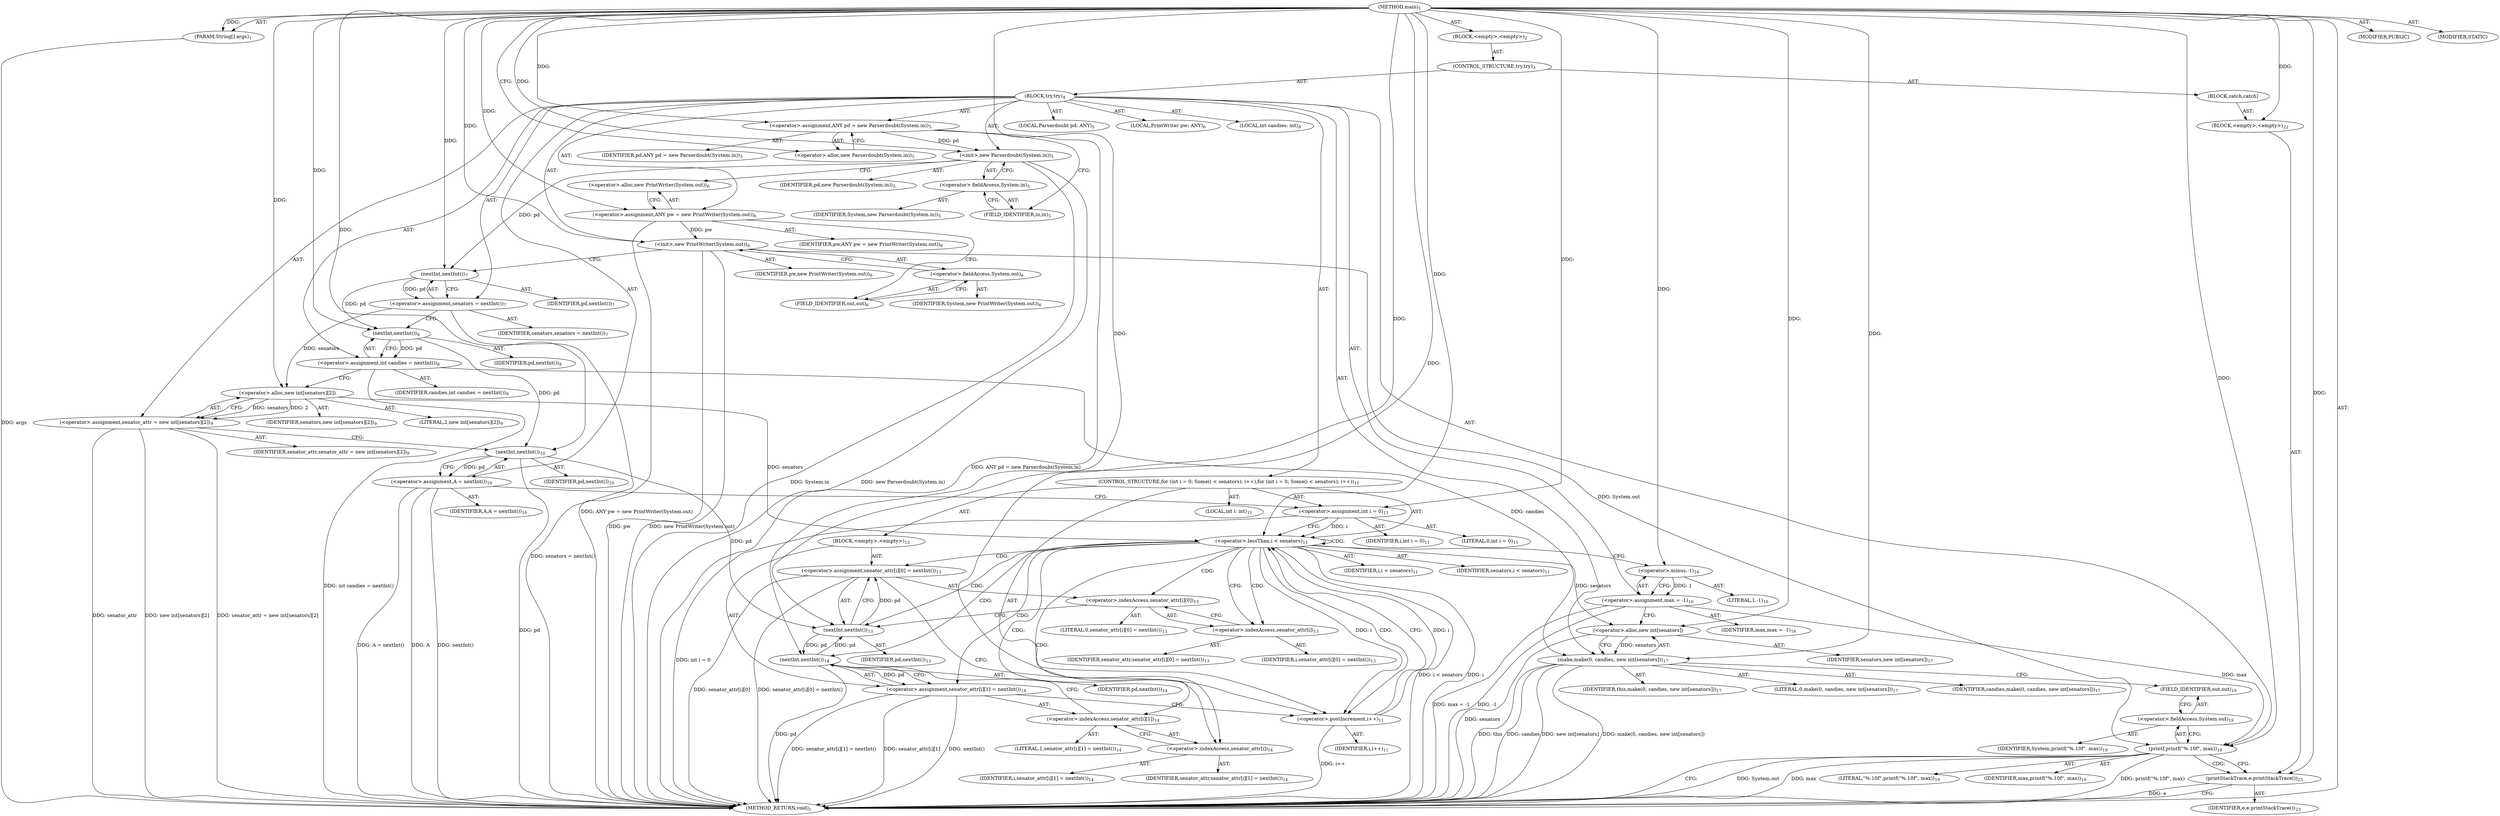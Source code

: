 digraph "main" {  
"21" [label = <(METHOD,main)<SUB>1</SUB>> ]
"22" [label = <(PARAM,String[] args)<SUB>1</SUB>> ]
"23" [label = <(BLOCK,&lt;empty&gt;,&lt;empty&gt;)<SUB>2</SUB>> ]
"24" [label = <(CONTROL_STRUCTURE,try,try)<SUB>3</SUB>> ]
"25" [label = <(BLOCK,try,try)<SUB>4</SUB>> ]
"4" [label = <(LOCAL,Parserdoubt pd: ANY)<SUB>5</SUB>> ]
"26" [label = <(&lt;operator&gt;.assignment,ANY pd = new Parserdoubt(System.in))<SUB>5</SUB>> ]
"27" [label = <(IDENTIFIER,pd,ANY pd = new Parserdoubt(System.in))<SUB>5</SUB>> ]
"28" [label = <(&lt;operator&gt;.alloc,new Parserdoubt(System.in))<SUB>5</SUB>> ]
"29" [label = <(&lt;init&gt;,new Parserdoubt(System.in))<SUB>5</SUB>> ]
"3" [label = <(IDENTIFIER,pd,new Parserdoubt(System.in))<SUB>5</SUB>> ]
"30" [label = <(&lt;operator&gt;.fieldAccess,System.in)<SUB>5</SUB>> ]
"31" [label = <(IDENTIFIER,System,new Parserdoubt(System.in))<SUB>5</SUB>> ]
"32" [label = <(FIELD_IDENTIFIER,in,in)<SUB>5</SUB>> ]
"6" [label = <(LOCAL,PrintWriter pw: ANY)<SUB>6</SUB>> ]
"33" [label = <(&lt;operator&gt;.assignment,ANY pw = new PrintWriter(System.out))<SUB>6</SUB>> ]
"34" [label = <(IDENTIFIER,pw,ANY pw = new PrintWriter(System.out))<SUB>6</SUB>> ]
"35" [label = <(&lt;operator&gt;.alloc,new PrintWriter(System.out))<SUB>6</SUB>> ]
"36" [label = <(&lt;init&gt;,new PrintWriter(System.out))<SUB>6</SUB>> ]
"5" [label = <(IDENTIFIER,pw,new PrintWriter(System.out))<SUB>6</SUB>> ]
"37" [label = <(&lt;operator&gt;.fieldAccess,System.out)<SUB>6</SUB>> ]
"38" [label = <(IDENTIFIER,System,new PrintWriter(System.out))<SUB>6</SUB>> ]
"39" [label = <(FIELD_IDENTIFIER,out,out)<SUB>6</SUB>> ]
"40" [label = <(&lt;operator&gt;.assignment,senators = nextInt())<SUB>7</SUB>> ]
"41" [label = <(IDENTIFIER,senators,senators = nextInt())<SUB>7</SUB>> ]
"42" [label = <(nextInt,nextInt())<SUB>7</SUB>> ]
"43" [label = <(IDENTIFIER,pd,nextInt())<SUB>7</SUB>> ]
"44" [label = <(LOCAL,int candies: int)<SUB>8</SUB>> ]
"45" [label = <(&lt;operator&gt;.assignment,int candies = nextInt())<SUB>8</SUB>> ]
"46" [label = <(IDENTIFIER,candies,int candies = nextInt())<SUB>8</SUB>> ]
"47" [label = <(nextInt,nextInt())<SUB>8</SUB>> ]
"48" [label = <(IDENTIFIER,pd,nextInt())<SUB>8</SUB>> ]
"49" [label = <(&lt;operator&gt;.assignment,senator_attr = new int[senators][2])<SUB>9</SUB>> ]
"50" [label = <(IDENTIFIER,senator_attr,senator_attr = new int[senators][2])<SUB>9</SUB>> ]
"51" [label = <(&lt;operator&gt;.alloc,new int[senators][2])> ]
"52" [label = <(IDENTIFIER,senators,new int[senators][2])<SUB>9</SUB>> ]
"53" [label = <(LITERAL,2,new int[senators][2])<SUB>9</SUB>> ]
"54" [label = <(&lt;operator&gt;.assignment,A = nextInt())<SUB>10</SUB>> ]
"55" [label = <(IDENTIFIER,A,A = nextInt())<SUB>10</SUB>> ]
"56" [label = <(nextInt,nextInt())<SUB>10</SUB>> ]
"57" [label = <(IDENTIFIER,pd,nextInt())<SUB>10</SUB>> ]
"58" [label = <(CONTROL_STRUCTURE,for (int i = 0; Some(i &lt; senators); i++),for (int i = 0; Some(i &lt; senators); i++))<SUB>11</SUB>> ]
"59" [label = <(LOCAL,int i: int)<SUB>11</SUB>> ]
"60" [label = <(&lt;operator&gt;.assignment,int i = 0)<SUB>11</SUB>> ]
"61" [label = <(IDENTIFIER,i,int i = 0)<SUB>11</SUB>> ]
"62" [label = <(LITERAL,0,int i = 0)<SUB>11</SUB>> ]
"63" [label = <(&lt;operator&gt;.lessThan,i &lt; senators)<SUB>11</SUB>> ]
"64" [label = <(IDENTIFIER,i,i &lt; senators)<SUB>11</SUB>> ]
"65" [label = <(IDENTIFIER,senators,i &lt; senators)<SUB>11</SUB>> ]
"66" [label = <(&lt;operator&gt;.postIncrement,i++)<SUB>11</SUB>> ]
"67" [label = <(IDENTIFIER,i,i++)<SUB>11</SUB>> ]
"68" [label = <(BLOCK,&lt;empty&gt;,&lt;empty&gt;)<SUB>12</SUB>> ]
"69" [label = <(&lt;operator&gt;.assignment,senator_attr[i][0] = nextInt())<SUB>13</SUB>> ]
"70" [label = <(&lt;operator&gt;.indexAccess,senator_attr[i][0])<SUB>13</SUB>> ]
"71" [label = <(&lt;operator&gt;.indexAccess,senator_attr[i])<SUB>13</SUB>> ]
"72" [label = <(IDENTIFIER,senator_attr,senator_attr[i][0] = nextInt())<SUB>13</SUB>> ]
"73" [label = <(IDENTIFIER,i,senator_attr[i][0] = nextInt())<SUB>13</SUB>> ]
"74" [label = <(LITERAL,0,senator_attr[i][0] = nextInt())<SUB>13</SUB>> ]
"75" [label = <(nextInt,nextInt())<SUB>13</SUB>> ]
"76" [label = <(IDENTIFIER,pd,nextInt())<SUB>13</SUB>> ]
"77" [label = <(&lt;operator&gt;.assignment,senator_attr[i][1] = nextInt())<SUB>14</SUB>> ]
"78" [label = <(&lt;operator&gt;.indexAccess,senator_attr[i][1])<SUB>14</SUB>> ]
"79" [label = <(&lt;operator&gt;.indexAccess,senator_attr[i])<SUB>14</SUB>> ]
"80" [label = <(IDENTIFIER,senator_attr,senator_attr[i][1] = nextInt())<SUB>14</SUB>> ]
"81" [label = <(IDENTIFIER,i,senator_attr[i][1] = nextInt())<SUB>14</SUB>> ]
"82" [label = <(LITERAL,1,senator_attr[i][1] = nextInt())<SUB>14</SUB>> ]
"83" [label = <(nextInt,nextInt())<SUB>14</SUB>> ]
"84" [label = <(IDENTIFIER,pd,nextInt())<SUB>14</SUB>> ]
"85" [label = <(&lt;operator&gt;.assignment,max = -1)<SUB>16</SUB>> ]
"86" [label = <(IDENTIFIER,max,max = -1)<SUB>16</SUB>> ]
"87" [label = <(&lt;operator&gt;.minus,-1)<SUB>16</SUB>> ]
"88" [label = <(LITERAL,1,-1)<SUB>16</SUB>> ]
"89" [label = <(make,make(0, candies, new int[senators]))<SUB>17</SUB>> ]
"90" [label = <(IDENTIFIER,this,make(0, candies, new int[senators]))<SUB>17</SUB>> ]
"91" [label = <(LITERAL,0,make(0, candies, new int[senators]))<SUB>17</SUB>> ]
"92" [label = <(IDENTIFIER,candies,make(0, candies, new int[senators]))<SUB>17</SUB>> ]
"93" [label = <(&lt;operator&gt;.alloc,new int[senators])> ]
"94" [label = <(IDENTIFIER,senators,new int[senators])<SUB>17</SUB>> ]
"95" [label = <(printf,printf(&quot;%.10f&quot;, max))<SUB>19</SUB>> ]
"96" [label = <(&lt;operator&gt;.fieldAccess,System.out)<SUB>19</SUB>> ]
"97" [label = <(IDENTIFIER,System,printf(&quot;%.10f&quot;, max))<SUB>19</SUB>> ]
"98" [label = <(FIELD_IDENTIFIER,out,out)<SUB>19</SUB>> ]
"99" [label = <(LITERAL,&quot;%.10f&quot;,printf(&quot;%.10f&quot;, max))<SUB>19</SUB>> ]
"100" [label = <(IDENTIFIER,max,printf(&quot;%.10f&quot;, max))<SUB>19</SUB>> ]
"101" [label = <(BLOCK,catch,catch)> ]
"102" [label = <(BLOCK,&lt;empty&gt;,&lt;empty&gt;)<SUB>22</SUB>> ]
"103" [label = <(printStackTrace,e.printStackTrace())<SUB>23</SUB>> ]
"104" [label = <(IDENTIFIER,e,e.printStackTrace())<SUB>23</SUB>> ]
"105" [label = <(MODIFIER,PUBLIC)> ]
"106" [label = <(MODIFIER,STATIC)> ]
"107" [label = <(METHOD_RETURN,void)<SUB>1</SUB>> ]
  "21" -> "22"  [ label = "AST: "] 
  "21" -> "23"  [ label = "AST: "] 
  "21" -> "105"  [ label = "AST: "] 
  "21" -> "106"  [ label = "AST: "] 
  "21" -> "107"  [ label = "AST: "] 
  "23" -> "24"  [ label = "AST: "] 
  "24" -> "25"  [ label = "AST: "] 
  "24" -> "101"  [ label = "AST: "] 
  "25" -> "4"  [ label = "AST: "] 
  "25" -> "26"  [ label = "AST: "] 
  "25" -> "29"  [ label = "AST: "] 
  "25" -> "6"  [ label = "AST: "] 
  "25" -> "33"  [ label = "AST: "] 
  "25" -> "36"  [ label = "AST: "] 
  "25" -> "40"  [ label = "AST: "] 
  "25" -> "44"  [ label = "AST: "] 
  "25" -> "45"  [ label = "AST: "] 
  "25" -> "49"  [ label = "AST: "] 
  "25" -> "54"  [ label = "AST: "] 
  "25" -> "58"  [ label = "AST: "] 
  "25" -> "85"  [ label = "AST: "] 
  "25" -> "89"  [ label = "AST: "] 
  "25" -> "95"  [ label = "AST: "] 
  "26" -> "27"  [ label = "AST: "] 
  "26" -> "28"  [ label = "AST: "] 
  "29" -> "3"  [ label = "AST: "] 
  "29" -> "30"  [ label = "AST: "] 
  "30" -> "31"  [ label = "AST: "] 
  "30" -> "32"  [ label = "AST: "] 
  "33" -> "34"  [ label = "AST: "] 
  "33" -> "35"  [ label = "AST: "] 
  "36" -> "5"  [ label = "AST: "] 
  "36" -> "37"  [ label = "AST: "] 
  "37" -> "38"  [ label = "AST: "] 
  "37" -> "39"  [ label = "AST: "] 
  "40" -> "41"  [ label = "AST: "] 
  "40" -> "42"  [ label = "AST: "] 
  "42" -> "43"  [ label = "AST: "] 
  "45" -> "46"  [ label = "AST: "] 
  "45" -> "47"  [ label = "AST: "] 
  "47" -> "48"  [ label = "AST: "] 
  "49" -> "50"  [ label = "AST: "] 
  "49" -> "51"  [ label = "AST: "] 
  "51" -> "52"  [ label = "AST: "] 
  "51" -> "53"  [ label = "AST: "] 
  "54" -> "55"  [ label = "AST: "] 
  "54" -> "56"  [ label = "AST: "] 
  "56" -> "57"  [ label = "AST: "] 
  "58" -> "59"  [ label = "AST: "] 
  "58" -> "60"  [ label = "AST: "] 
  "58" -> "63"  [ label = "AST: "] 
  "58" -> "66"  [ label = "AST: "] 
  "58" -> "68"  [ label = "AST: "] 
  "60" -> "61"  [ label = "AST: "] 
  "60" -> "62"  [ label = "AST: "] 
  "63" -> "64"  [ label = "AST: "] 
  "63" -> "65"  [ label = "AST: "] 
  "66" -> "67"  [ label = "AST: "] 
  "68" -> "69"  [ label = "AST: "] 
  "68" -> "77"  [ label = "AST: "] 
  "69" -> "70"  [ label = "AST: "] 
  "69" -> "75"  [ label = "AST: "] 
  "70" -> "71"  [ label = "AST: "] 
  "70" -> "74"  [ label = "AST: "] 
  "71" -> "72"  [ label = "AST: "] 
  "71" -> "73"  [ label = "AST: "] 
  "75" -> "76"  [ label = "AST: "] 
  "77" -> "78"  [ label = "AST: "] 
  "77" -> "83"  [ label = "AST: "] 
  "78" -> "79"  [ label = "AST: "] 
  "78" -> "82"  [ label = "AST: "] 
  "79" -> "80"  [ label = "AST: "] 
  "79" -> "81"  [ label = "AST: "] 
  "83" -> "84"  [ label = "AST: "] 
  "85" -> "86"  [ label = "AST: "] 
  "85" -> "87"  [ label = "AST: "] 
  "87" -> "88"  [ label = "AST: "] 
  "89" -> "90"  [ label = "AST: "] 
  "89" -> "91"  [ label = "AST: "] 
  "89" -> "92"  [ label = "AST: "] 
  "89" -> "93"  [ label = "AST: "] 
  "93" -> "94"  [ label = "AST: "] 
  "95" -> "96"  [ label = "AST: "] 
  "95" -> "99"  [ label = "AST: "] 
  "95" -> "100"  [ label = "AST: "] 
  "96" -> "97"  [ label = "AST: "] 
  "96" -> "98"  [ label = "AST: "] 
  "101" -> "102"  [ label = "AST: "] 
  "102" -> "103"  [ label = "AST: "] 
  "103" -> "104"  [ label = "AST: "] 
  "26" -> "32"  [ label = "CFG: "] 
  "29" -> "35"  [ label = "CFG: "] 
  "33" -> "39"  [ label = "CFG: "] 
  "36" -> "42"  [ label = "CFG: "] 
  "40" -> "47"  [ label = "CFG: "] 
  "45" -> "51"  [ label = "CFG: "] 
  "49" -> "56"  [ label = "CFG: "] 
  "54" -> "60"  [ label = "CFG: "] 
  "85" -> "93"  [ label = "CFG: "] 
  "89" -> "98"  [ label = "CFG: "] 
  "95" -> "107"  [ label = "CFG: "] 
  "95" -> "103"  [ label = "CFG: "] 
  "28" -> "26"  [ label = "CFG: "] 
  "30" -> "29"  [ label = "CFG: "] 
  "35" -> "33"  [ label = "CFG: "] 
  "37" -> "36"  [ label = "CFG: "] 
  "42" -> "40"  [ label = "CFG: "] 
  "47" -> "45"  [ label = "CFG: "] 
  "51" -> "49"  [ label = "CFG: "] 
  "56" -> "54"  [ label = "CFG: "] 
  "60" -> "63"  [ label = "CFG: "] 
  "63" -> "71"  [ label = "CFG: "] 
  "63" -> "87"  [ label = "CFG: "] 
  "66" -> "63"  [ label = "CFG: "] 
  "87" -> "85"  [ label = "CFG: "] 
  "93" -> "89"  [ label = "CFG: "] 
  "96" -> "95"  [ label = "CFG: "] 
  "103" -> "107"  [ label = "CFG: "] 
  "32" -> "30"  [ label = "CFG: "] 
  "39" -> "37"  [ label = "CFG: "] 
  "69" -> "79"  [ label = "CFG: "] 
  "77" -> "66"  [ label = "CFG: "] 
  "98" -> "96"  [ label = "CFG: "] 
  "70" -> "75"  [ label = "CFG: "] 
  "75" -> "69"  [ label = "CFG: "] 
  "78" -> "83"  [ label = "CFG: "] 
  "83" -> "77"  [ label = "CFG: "] 
  "71" -> "70"  [ label = "CFG: "] 
  "79" -> "78"  [ label = "CFG: "] 
  "21" -> "28"  [ label = "CFG: "] 
  "22" -> "107"  [ label = "DDG: args"] 
  "26" -> "107"  [ label = "DDG: ANY pd = new Parserdoubt(System.in)"] 
  "29" -> "107"  [ label = "DDG: System.in"] 
  "29" -> "107"  [ label = "DDG: new Parserdoubt(System.in)"] 
  "33" -> "107"  [ label = "DDG: ANY pw = new PrintWriter(System.out)"] 
  "36" -> "107"  [ label = "DDG: pw"] 
  "36" -> "107"  [ label = "DDG: new PrintWriter(System.out)"] 
  "40" -> "107"  [ label = "DDG: senators = nextInt()"] 
  "45" -> "107"  [ label = "DDG: int candies = nextInt()"] 
  "49" -> "107"  [ label = "DDG: senator_attr"] 
  "49" -> "107"  [ label = "DDG: new int[senators][2]"] 
  "49" -> "107"  [ label = "DDG: senator_attr = new int[senators][2]"] 
  "56" -> "107"  [ label = "DDG: pd"] 
  "54" -> "107"  [ label = "DDG: nextInt()"] 
  "54" -> "107"  [ label = "DDG: A = nextInt()"] 
  "60" -> "107"  [ label = "DDG: int i = 0"] 
  "63" -> "107"  [ label = "DDG: i"] 
  "63" -> "107"  [ label = "DDG: i &lt; senators"] 
  "85" -> "107"  [ label = "DDG: -1"] 
  "85" -> "107"  [ label = "DDG: max = -1"] 
  "89" -> "107"  [ label = "DDG: candies"] 
  "93" -> "107"  [ label = "DDG: senators"] 
  "89" -> "107"  [ label = "DDG: new int[senators]"] 
  "89" -> "107"  [ label = "DDG: make(0, candies, new int[senators])"] 
  "95" -> "107"  [ label = "DDG: System.out"] 
  "95" -> "107"  [ label = "DDG: max"] 
  "95" -> "107"  [ label = "DDG: printf(&quot;%.10f&quot;, max)"] 
  "69" -> "107"  [ label = "DDG: senator_attr[i][0]"] 
  "69" -> "107"  [ label = "DDG: senator_attr[i][0] = nextInt()"] 
  "77" -> "107"  [ label = "DDG: senator_attr[i][1]"] 
  "83" -> "107"  [ label = "DDG: pd"] 
  "77" -> "107"  [ label = "DDG: nextInt()"] 
  "77" -> "107"  [ label = "DDG: senator_attr[i][1] = nextInt()"] 
  "66" -> "107"  [ label = "DDG: i++"] 
  "54" -> "107"  [ label = "DDG: A"] 
  "103" -> "107"  [ label = "DDG: e"] 
  "89" -> "107"  [ label = "DDG: this"] 
  "21" -> "22"  [ label = "DDG: "] 
  "21" -> "26"  [ label = "DDG: "] 
  "21" -> "33"  [ label = "DDG: "] 
  "42" -> "40"  [ label = "DDG: pd"] 
  "47" -> "45"  [ label = "DDG: pd"] 
  "51" -> "49"  [ label = "DDG: senators"] 
  "51" -> "49"  [ label = "DDG: 2"] 
  "56" -> "54"  [ label = "DDG: pd"] 
  "87" -> "85"  [ label = "DDG: 1"] 
  "21" -> "102"  [ label = "DDG: "] 
  "26" -> "29"  [ label = "DDG: pd"] 
  "21" -> "29"  [ label = "DDG: "] 
  "33" -> "36"  [ label = "DDG: pw"] 
  "21" -> "36"  [ label = "DDG: "] 
  "21" -> "60"  [ label = "DDG: "] 
  "21" -> "89"  [ label = "DDG: "] 
  "45" -> "89"  [ label = "DDG: candies"] 
  "93" -> "89"  [ label = "DDG: senators"] 
  "36" -> "95"  [ label = "DDG: System.out"] 
  "21" -> "95"  [ label = "DDG: "] 
  "85" -> "95"  [ label = "DDG: max"] 
  "29" -> "42"  [ label = "DDG: pd"] 
  "21" -> "42"  [ label = "DDG: "] 
  "42" -> "47"  [ label = "DDG: pd"] 
  "21" -> "47"  [ label = "DDG: "] 
  "40" -> "51"  [ label = "DDG: senators"] 
  "21" -> "51"  [ label = "DDG: "] 
  "47" -> "56"  [ label = "DDG: pd"] 
  "21" -> "56"  [ label = "DDG: "] 
  "60" -> "63"  [ label = "DDG: i"] 
  "66" -> "63"  [ label = "DDG: i"] 
  "21" -> "63"  [ label = "DDG: "] 
  "51" -> "63"  [ label = "DDG: senators"] 
  "63" -> "66"  [ label = "DDG: i"] 
  "21" -> "66"  [ label = "DDG: "] 
  "75" -> "69"  [ label = "DDG: pd"] 
  "83" -> "77"  [ label = "DDG: pd"] 
  "21" -> "87"  [ label = "DDG: "] 
  "63" -> "93"  [ label = "DDG: senators"] 
  "21" -> "93"  [ label = "DDG: "] 
  "21" -> "103"  [ label = "DDG: "] 
  "56" -> "75"  [ label = "DDG: pd"] 
  "83" -> "75"  [ label = "DDG: pd"] 
  "21" -> "75"  [ label = "DDG: "] 
  "75" -> "83"  [ label = "DDG: pd"] 
  "21" -> "83"  [ label = "DDG: "] 
  "95" -> "103"  [ label = "CDG: "] 
  "63" -> "77"  [ label = "CDG: "] 
  "63" -> "83"  [ label = "CDG: "] 
  "63" -> "66"  [ label = "CDG: "] 
  "63" -> "71"  [ label = "CDG: "] 
  "63" -> "75"  [ label = "CDG: "] 
  "63" -> "69"  [ label = "CDG: "] 
  "63" -> "70"  [ label = "CDG: "] 
  "63" -> "63"  [ label = "CDG: "] 
  "63" -> "78"  [ label = "CDG: "] 
  "63" -> "79"  [ label = "CDG: "] 
}
